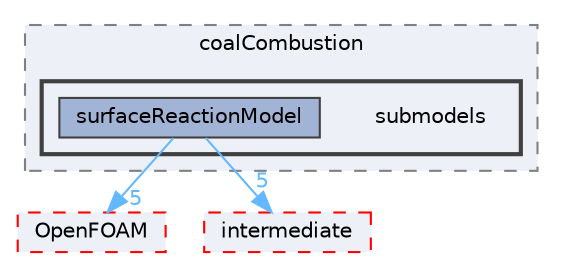 digraph "src/lagrangian/coalCombustion/submodels"
{
 // LATEX_PDF_SIZE
  bgcolor="transparent";
  edge [fontname=Helvetica,fontsize=10,labelfontname=Helvetica,labelfontsize=10];
  node [fontname=Helvetica,fontsize=10,shape=box,height=0.2,width=0.4];
  compound=true
  subgraph clusterdir_6061a3ee916a9160a3a185551ff9959f {
    graph [ bgcolor="#edf0f7", pencolor="grey50", label="coalCombustion", fontname=Helvetica,fontsize=10 style="filled,dashed", URL="dir_6061a3ee916a9160a3a185551ff9959f.html",tooltip=""]
  subgraph clusterdir_0ed563d2c3dc00cc49531eaf554b44dc {
    graph [ bgcolor="#edf0f7", pencolor="grey25", label="", fontname=Helvetica,fontsize=10 style="filled,bold", URL="dir_0ed563d2c3dc00cc49531eaf554b44dc.html",tooltip=""]
    dir_0ed563d2c3dc00cc49531eaf554b44dc [shape=plaintext, label="submodels"];
  dir_39175ac9bc62ba09a35292aef1677b92 [label="surfaceReactionModel", fillcolor="#a2b4d6", color="grey25", style="filled", URL="dir_39175ac9bc62ba09a35292aef1677b92.html",tooltip=""];
  }
  }
  dir_c5473ff19b20e6ec4dfe5c310b3778a8 [label="OpenFOAM", fillcolor="#edf0f7", color="red", style="filled,dashed", URL="dir_c5473ff19b20e6ec4dfe5c310b3778a8.html",tooltip=""];
  dir_d3c32a493136c130c1f0d51f4f35c297 [label="intermediate", fillcolor="#edf0f7", color="red", style="filled,dashed", URL="dir_d3c32a493136c130c1f0d51f4f35c297.html",tooltip=""];
  dir_39175ac9bc62ba09a35292aef1677b92->dir_c5473ff19b20e6ec4dfe5c310b3778a8 [headlabel="5", labeldistance=1.5 headhref="dir_003866_002695.html" href="dir_003866_002695.html" color="steelblue1" fontcolor="steelblue1"];
  dir_39175ac9bc62ba09a35292aef1677b92->dir_d3c32a493136c130c1f0d51f4f35c297 [headlabel="5", labeldistance=1.5 headhref="dir_003866_001913.html" href="dir_003866_001913.html" color="steelblue1" fontcolor="steelblue1"];
}
